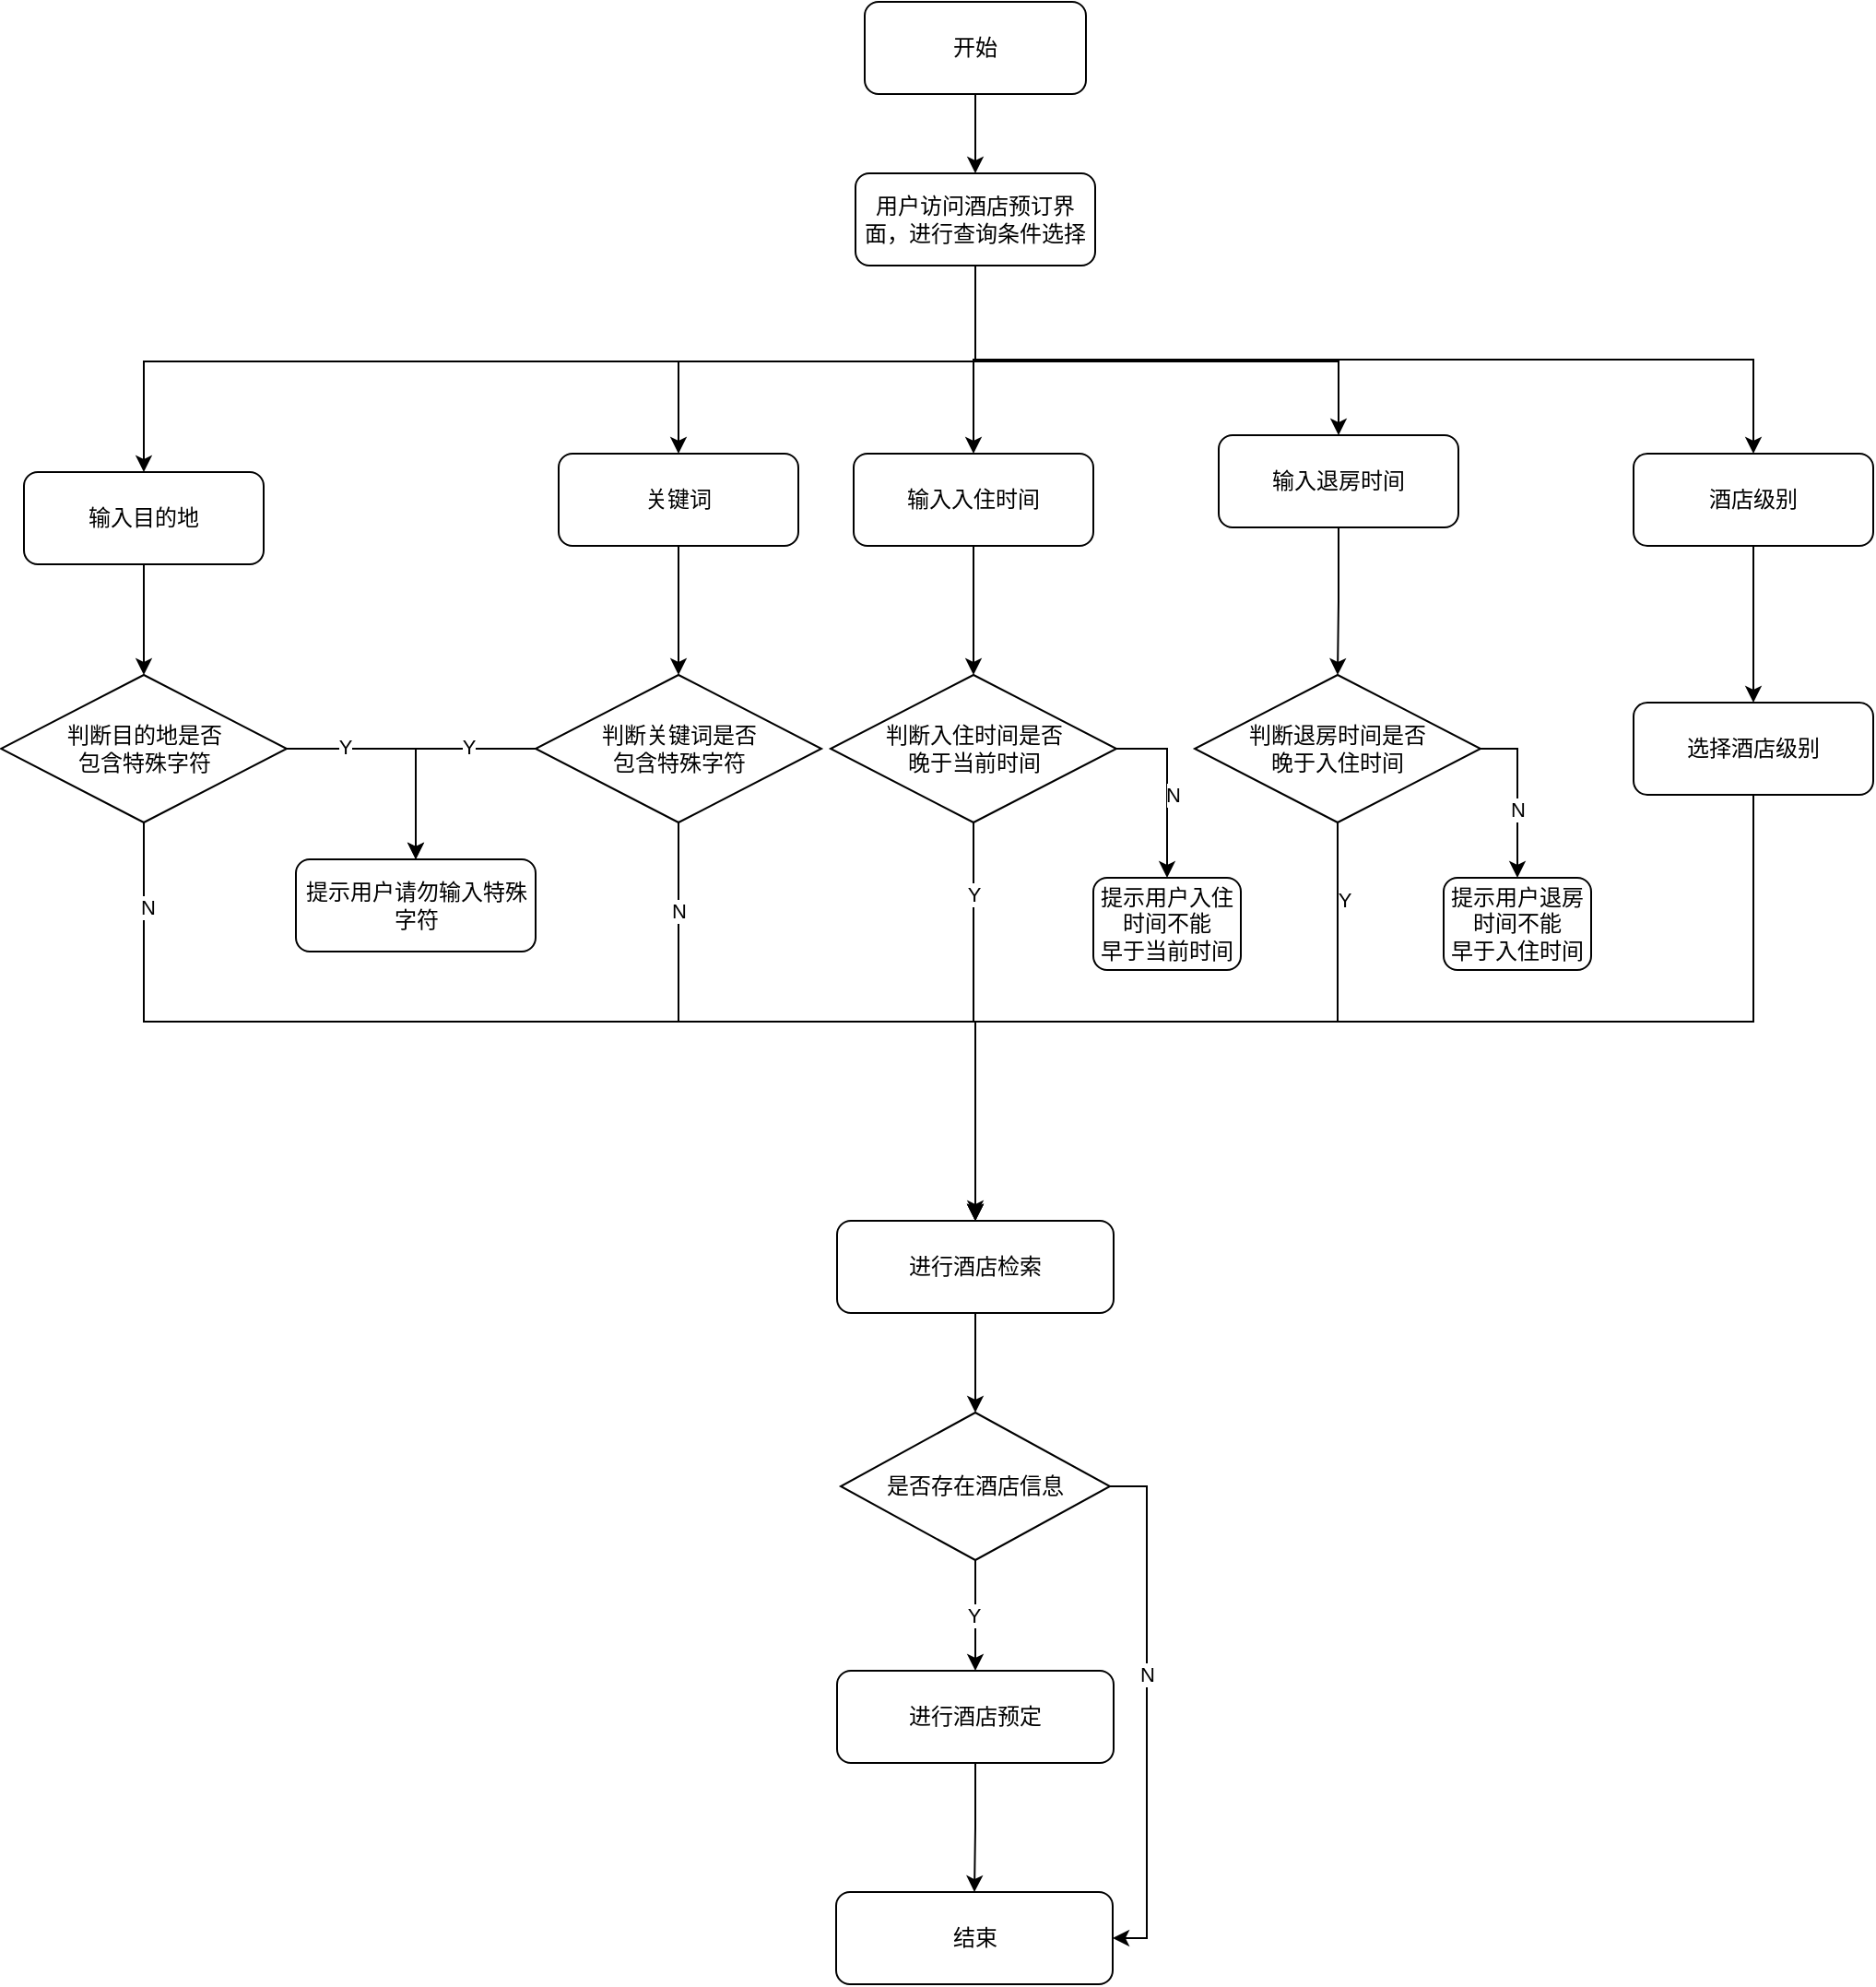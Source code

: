<mxfile version="27.1.0">
  <diagram name="第 1 页" id="b2PWP5_Q4X0Mw90g2AlI">
    <mxGraphModel dx="3095" dy="973" grid="1" gridSize="10" guides="1" tooltips="1" connect="1" arrows="1" fold="1" page="1" pageScale="1" pageWidth="1200" pageHeight="1920" math="0" shadow="0">
      <root>
        <mxCell id="0" />
        <mxCell id="1" parent="0" />
        <mxCell id="Slzx8whJ3Y6lu1s_nNLa-3" style="edgeStyle=orthogonalEdgeStyle;rounded=0;orthogonalLoop=1;jettySize=auto;html=1;exitX=0.5;exitY=1;exitDx=0;exitDy=0;entryX=0.5;entryY=0;entryDx=0;entryDy=0;" edge="1" parent="1" source="Slzx8whJ3Y6lu1s_nNLa-1" target="Slzx8whJ3Y6lu1s_nNLa-2">
          <mxGeometry relative="1" as="geometry" />
        </mxCell>
        <mxCell id="Slzx8whJ3Y6lu1s_nNLa-1" value="开始" style="rounded=1;whiteSpace=wrap;html=1;" vertex="1" parent="1">
          <mxGeometry x="386" y="55" width="120" height="50" as="geometry" />
        </mxCell>
        <mxCell id="Slzx8whJ3Y6lu1s_nNLa-45" style="edgeStyle=orthogonalEdgeStyle;rounded=0;orthogonalLoop=1;jettySize=auto;html=1;exitX=0.5;exitY=1;exitDx=0;exitDy=0;entryX=0.5;entryY=0;entryDx=0;entryDy=0;" edge="1" parent="1" source="Slzx8whJ3Y6lu1s_nNLa-2" target="Slzx8whJ3Y6lu1s_nNLa-4">
          <mxGeometry relative="1" as="geometry">
            <Array as="points">
              <mxPoint x="446" y="250" />
              <mxPoint x="-5" y="250" />
            </Array>
          </mxGeometry>
        </mxCell>
        <mxCell id="Slzx8whJ3Y6lu1s_nNLa-46" style="edgeStyle=orthogonalEdgeStyle;rounded=0;orthogonalLoop=1;jettySize=auto;html=1;exitX=0.5;exitY=1;exitDx=0;exitDy=0;entryX=0.5;entryY=0;entryDx=0;entryDy=0;" edge="1" parent="1" source="Slzx8whJ3Y6lu1s_nNLa-2" target="Slzx8whJ3Y6lu1s_nNLa-6">
          <mxGeometry relative="1" as="geometry">
            <Array as="points">
              <mxPoint x="446" y="250" />
              <mxPoint x="285" y="250" />
            </Array>
          </mxGeometry>
        </mxCell>
        <mxCell id="Slzx8whJ3Y6lu1s_nNLa-47" style="edgeStyle=orthogonalEdgeStyle;rounded=0;orthogonalLoop=1;jettySize=auto;html=1;exitX=0.5;exitY=1;exitDx=0;exitDy=0;entryX=0.5;entryY=0;entryDx=0;entryDy=0;" edge="1" parent="1" source="Slzx8whJ3Y6lu1s_nNLa-2" target="Slzx8whJ3Y6lu1s_nNLa-5">
          <mxGeometry relative="1" as="geometry" />
        </mxCell>
        <mxCell id="Slzx8whJ3Y6lu1s_nNLa-48" style="edgeStyle=orthogonalEdgeStyle;rounded=0;orthogonalLoop=1;jettySize=auto;html=1;exitX=0.5;exitY=1;exitDx=0;exitDy=0;entryX=0.5;entryY=0;entryDx=0;entryDy=0;" edge="1" parent="1" source="Slzx8whJ3Y6lu1s_nNLa-2" target="Slzx8whJ3Y6lu1s_nNLa-7">
          <mxGeometry relative="1" as="geometry">
            <Array as="points">
              <mxPoint x="446" y="250" />
              <mxPoint x="643" y="250" />
            </Array>
          </mxGeometry>
        </mxCell>
        <mxCell id="Slzx8whJ3Y6lu1s_nNLa-49" style="edgeStyle=orthogonalEdgeStyle;rounded=0;orthogonalLoop=1;jettySize=auto;html=1;exitX=0.5;exitY=1;exitDx=0;exitDy=0;entryX=0.5;entryY=0;entryDx=0;entryDy=0;" edge="1" parent="1" source="Slzx8whJ3Y6lu1s_nNLa-2" target="Slzx8whJ3Y6lu1s_nNLa-8">
          <mxGeometry relative="1" as="geometry" />
        </mxCell>
        <mxCell id="Slzx8whJ3Y6lu1s_nNLa-2" value="用户访问酒店预订界面，进行查询条件选择" style="rounded=1;whiteSpace=wrap;html=1;" vertex="1" parent="1">
          <mxGeometry x="381" y="148" width="130" height="50" as="geometry" />
        </mxCell>
        <mxCell id="Slzx8whJ3Y6lu1s_nNLa-13" style="edgeStyle=orthogonalEdgeStyle;rounded=0;orthogonalLoop=1;jettySize=auto;html=1;exitX=0.5;exitY=1;exitDx=0;exitDy=0;entryX=0.5;entryY=0;entryDx=0;entryDy=0;" edge="1" parent="1" source="Slzx8whJ3Y6lu1s_nNLa-4" target="Slzx8whJ3Y6lu1s_nNLa-10">
          <mxGeometry relative="1" as="geometry" />
        </mxCell>
        <mxCell id="Slzx8whJ3Y6lu1s_nNLa-4" value="输入目的地" style="rounded=1;whiteSpace=wrap;html=1;" vertex="1" parent="1">
          <mxGeometry x="-70" y="310" width="130" height="50" as="geometry" />
        </mxCell>
        <mxCell id="Slzx8whJ3Y6lu1s_nNLa-27" style="edgeStyle=orthogonalEdgeStyle;rounded=0;orthogonalLoop=1;jettySize=auto;html=1;exitX=0.5;exitY=1;exitDx=0;exitDy=0;entryX=0.5;entryY=0;entryDx=0;entryDy=0;" edge="1" parent="1" source="Slzx8whJ3Y6lu1s_nNLa-5" target="Slzx8whJ3Y6lu1s_nNLa-26">
          <mxGeometry relative="1" as="geometry" />
        </mxCell>
        <mxCell id="Slzx8whJ3Y6lu1s_nNLa-5" value="输入入住时间" style="rounded=1;whiteSpace=wrap;html=1;" vertex="1" parent="1">
          <mxGeometry x="380" y="300" width="130" height="50" as="geometry" />
        </mxCell>
        <mxCell id="Slzx8whJ3Y6lu1s_nNLa-12" style="edgeStyle=orthogonalEdgeStyle;rounded=0;orthogonalLoop=1;jettySize=auto;html=1;exitX=0.5;exitY=1;exitDx=0;exitDy=0;entryX=0.5;entryY=0;entryDx=0;entryDy=0;" edge="1" parent="1" source="Slzx8whJ3Y6lu1s_nNLa-6" target="Slzx8whJ3Y6lu1s_nNLa-11">
          <mxGeometry relative="1" as="geometry" />
        </mxCell>
        <mxCell id="Slzx8whJ3Y6lu1s_nNLa-6" value="关键词" style="rounded=1;whiteSpace=wrap;html=1;" vertex="1" parent="1">
          <mxGeometry x="220" y="300" width="130" height="50" as="geometry" />
        </mxCell>
        <mxCell id="Slzx8whJ3Y6lu1s_nNLa-35" style="edgeStyle=orthogonalEdgeStyle;rounded=0;orthogonalLoop=1;jettySize=auto;html=1;exitX=0.5;exitY=1;exitDx=0;exitDy=0;entryX=0.5;entryY=0;entryDx=0;entryDy=0;" edge="1" parent="1" source="Slzx8whJ3Y6lu1s_nNLa-7" target="Slzx8whJ3Y6lu1s_nNLa-32">
          <mxGeometry relative="1" as="geometry" />
        </mxCell>
        <mxCell id="Slzx8whJ3Y6lu1s_nNLa-7" value="输入退房时间" style="rounded=1;whiteSpace=wrap;html=1;" vertex="1" parent="1">
          <mxGeometry x="578" y="290" width="130" height="50" as="geometry" />
        </mxCell>
        <mxCell id="Slzx8whJ3Y6lu1s_nNLa-42" style="edgeStyle=orthogonalEdgeStyle;rounded=0;orthogonalLoop=1;jettySize=auto;html=1;exitX=0.5;exitY=1;exitDx=0;exitDy=0;entryX=0.5;entryY=0;entryDx=0;entryDy=0;" edge="1" parent="1" source="Slzx8whJ3Y6lu1s_nNLa-8" target="Slzx8whJ3Y6lu1s_nNLa-36">
          <mxGeometry relative="1" as="geometry" />
        </mxCell>
        <mxCell id="Slzx8whJ3Y6lu1s_nNLa-8" value="酒店级别" style="rounded=1;whiteSpace=wrap;html=1;" vertex="1" parent="1">
          <mxGeometry x="803" y="300" width="130" height="50" as="geometry" />
        </mxCell>
        <mxCell id="Slzx8whJ3Y6lu1s_nNLa-24" style="edgeStyle=orthogonalEdgeStyle;rounded=0;orthogonalLoop=1;jettySize=auto;html=1;exitX=0.5;exitY=1;exitDx=0;exitDy=0;entryX=0.5;entryY=0;entryDx=0;entryDy=0;" edge="1" parent="1" source="Slzx8whJ3Y6lu1s_nNLa-10" target="Slzx8whJ3Y6lu1s_nNLa-21">
          <mxGeometry relative="1" as="geometry" />
        </mxCell>
        <mxCell id="Slzx8whJ3Y6lu1s_nNLa-63" value="N" style="edgeLabel;html=1;align=center;verticalAlign=middle;resizable=0;points=[];" vertex="1" connectable="0" parent="Slzx8whJ3Y6lu1s_nNLa-24">
          <mxGeometry x="-0.862" y="2" relative="1" as="geometry">
            <mxPoint as="offset" />
          </mxGeometry>
        </mxCell>
        <mxCell id="Slzx8whJ3Y6lu1s_nNLa-10" value="&lt;div&gt;判断目的地是否&lt;/div&gt;&lt;div&gt;包含特殊字符&lt;/div&gt;" style="rhombus;whiteSpace=wrap;html=1;" vertex="1" parent="1">
          <mxGeometry x="-82.5" y="420" width="155" height="80" as="geometry" />
        </mxCell>
        <mxCell id="Slzx8whJ3Y6lu1s_nNLa-23" style="edgeStyle=orthogonalEdgeStyle;rounded=0;orthogonalLoop=1;jettySize=auto;html=1;exitX=0.5;exitY=1;exitDx=0;exitDy=0;" edge="1" parent="1" source="Slzx8whJ3Y6lu1s_nNLa-11" target="Slzx8whJ3Y6lu1s_nNLa-21">
          <mxGeometry relative="1" as="geometry" />
        </mxCell>
        <mxCell id="Slzx8whJ3Y6lu1s_nNLa-64" value="N" style="edgeLabel;html=1;align=center;verticalAlign=middle;resizable=0;points=[];" vertex="1" connectable="0" parent="Slzx8whJ3Y6lu1s_nNLa-23">
          <mxGeometry x="-0.745" relative="1" as="geometry">
            <mxPoint as="offset" />
          </mxGeometry>
        </mxCell>
        <mxCell id="Slzx8whJ3Y6lu1s_nNLa-25" style="edgeStyle=orthogonalEdgeStyle;rounded=0;orthogonalLoop=1;jettySize=auto;html=1;exitX=0;exitY=0.5;exitDx=0;exitDy=0;entryX=0.5;entryY=0;entryDx=0;entryDy=0;" edge="1" parent="1" source="Slzx8whJ3Y6lu1s_nNLa-11" target="Slzx8whJ3Y6lu1s_nNLa-14">
          <mxGeometry relative="1" as="geometry" />
        </mxCell>
        <mxCell id="Slzx8whJ3Y6lu1s_nNLa-62" value="Y" style="edgeLabel;html=1;align=center;verticalAlign=middle;resizable=0;points=[];" vertex="1" connectable="0" parent="Slzx8whJ3Y6lu1s_nNLa-25">
          <mxGeometry x="-0.4" y="-1" relative="1" as="geometry">
            <mxPoint x="1" as="offset" />
          </mxGeometry>
        </mxCell>
        <mxCell id="Slzx8whJ3Y6lu1s_nNLa-11" value="&lt;div&gt;判断关键词是否&lt;/div&gt;&lt;div&gt;包含特殊字符&lt;/div&gt;" style="rhombus;whiteSpace=wrap;html=1;" vertex="1" parent="1">
          <mxGeometry x="207.5" y="420" width="155" height="80" as="geometry" />
        </mxCell>
        <mxCell id="Slzx8whJ3Y6lu1s_nNLa-14" value="提示用户请勿输入特殊字符" style="rounded=1;whiteSpace=wrap;html=1;" vertex="1" parent="1">
          <mxGeometry x="77.5" y="520" width="130" height="50" as="geometry" />
        </mxCell>
        <mxCell id="Slzx8whJ3Y6lu1s_nNLa-15" style="edgeStyle=orthogonalEdgeStyle;rounded=0;orthogonalLoop=1;jettySize=auto;html=1;exitX=1;exitY=0.5;exitDx=0;exitDy=0;entryX=0.5;entryY=0;entryDx=0;entryDy=0;" edge="1" parent="1" source="Slzx8whJ3Y6lu1s_nNLa-10" target="Slzx8whJ3Y6lu1s_nNLa-14">
          <mxGeometry relative="1" as="geometry" />
        </mxCell>
        <mxCell id="Slzx8whJ3Y6lu1s_nNLa-19" value="Y" style="edgeLabel;html=1;align=center;verticalAlign=middle;resizable=0;points=[];" vertex="1" connectable="0" parent="Slzx8whJ3Y6lu1s_nNLa-15">
          <mxGeometry x="-0.519" y="1" relative="1" as="geometry">
            <mxPoint as="offset" />
          </mxGeometry>
        </mxCell>
        <mxCell id="Slzx8whJ3Y6lu1s_nNLa-57" style="edgeStyle=orthogonalEdgeStyle;rounded=0;orthogonalLoop=1;jettySize=auto;html=1;exitX=0.5;exitY=1;exitDx=0;exitDy=0;entryX=0.5;entryY=0;entryDx=0;entryDy=0;" edge="1" parent="1" source="Slzx8whJ3Y6lu1s_nNLa-21" target="Slzx8whJ3Y6lu1s_nNLa-52">
          <mxGeometry relative="1" as="geometry" />
        </mxCell>
        <mxCell id="Slzx8whJ3Y6lu1s_nNLa-21" value="进行酒店检索" style="rounded=1;whiteSpace=wrap;html=1;" vertex="1" parent="1">
          <mxGeometry x="371" y="716" width="150" height="50" as="geometry" />
        </mxCell>
        <mxCell id="Slzx8whJ3Y6lu1s_nNLa-31" style="edgeStyle=orthogonalEdgeStyle;rounded=0;orthogonalLoop=1;jettySize=auto;html=1;exitX=0.5;exitY=1;exitDx=0;exitDy=0;entryX=0.5;entryY=0;entryDx=0;entryDy=0;" edge="1" parent="1" source="Slzx8whJ3Y6lu1s_nNLa-26" target="Slzx8whJ3Y6lu1s_nNLa-21">
          <mxGeometry relative="1" as="geometry" />
        </mxCell>
        <mxCell id="Slzx8whJ3Y6lu1s_nNLa-65" value="Y" style="edgeLabel;html=1;align=center;verticalAlign=middle;resizable=0;points=[];" vertex="1" connectable="0" parent="Slzx8whJ3Y6lu1s_nNLa-31">
          <mxGeometry x="-0.641" relative="1" as="geometry">
            <mxPoint as="offset" />
          </mxGeometry>
        </mxCell>
        <mxCell id="Slzx8whJ3Y6lu1s_nNLa-40" style="edgeStyle=orthogonalEdgeStyle;rounded=0;orthogonalLoop=1;jettySize=auto;html=1;exitX=1;exitY=0.5;exitDx=0;exitDy=0;entryX=0.5;entryY=0;entryDx=0;entryDy=0;" edge="1" parent="1" source="Slzx8whJ3Y6lu1s_nNLa-26" target="Slzx8whJ3Y6lu1s_nNLa-28">
          <mxGeometry relative="1" as="geometry" />
        </mxCell>
        <mxCell id="Slzx8whJ3Y6lu1s_nNLa-66" value="N" style="edgeLabel;html=1;align=center;verticalAlign=middle;resizable=0;points=[];" vertex="1" connectable="0" parent="Slzx8whJ3Y6lu1s_nNLa-40">
          <mxGeometry x="0.056" y="3" relative="1" as="geometry">
            <mxPoint y="1" as="offset" />
          </mxGeometry>
        </mxCell>
        <mxCell id="Slzx8whJ3Y6lu1s_nNLa-26" value="&lt;div&gt;判断入住时间是否&lt;/div&gt;&lt;div&gt;晚于当前时间&lt;/div&gt;" style="rhombus;whiteSpace=wrap;html=1;" vertex="1" parent="1">
          <mxGeometry x="367.5" y="420" width="155" height="80" as="geometry" />
        </mxCell>
        <mxCell id="Slzx8whJ3Y6lu1s_nNLa-28" value="&lt;div&gt;提示用户入住时间不能&lt;/div&gt;&lt;div&gt;早于当前时间&lt;/div&gt;" style="rounded=1;whiteSpace=wrap;html=1;" vertex="1" parent="1">
          <mxGeometry x="510" y="530" width="80" height="50" as="geometry" />
        </mxCell>
        <mxCell id="Slzx8whJ3Y6lu1s_nNLa-37" style="edgeStyle=orthogonalEdgeStyle;rounded=0;orthogonalLoop=1;jettySize=auto;html=1;exitX=0.5;exitY=1;exitDx=0;exitDy=0;entryX=0.5;entryY=0;entryDx=0;entryDy=0;" edge="1" parent="1" source="Slzx8whJ3Y6lu1s_nNLa-32" target="Slzx8whJ3Y6lu1s_nNLa-21">
          <mxGeometry relative="1" as="geometry" />
        </mxCell>
        <mxCell id="Slzx8whJ3Y6lu1s_nNLa-68" value="Y" style="edgeLabel;html=1;align=center;verticalAlign=middle;resizable=0;points=[];" vertex="1" connectable="0" parent="Slzx8whJ3Y6lu1s_nNLa-37">
          <mxGeometry x="-0.796" y="3" relative="1" as="geometry">
            <mxPoint as="offset" />
          </mxGeometry>
        </mxCell>
        <mxCell id="Slzx8whJ3Y6lu1s_nNLa-41" style="edgeStyle=orthogonalEdgeStyle;rounded=0;orthogonalLoop=1;jettySize=auto;html=1;exitX=1;exitY=0.5;exitDx=0;exitDy=0;entryX=0.5;entryY=0;entryDx=0;entryDy=0;" edge="1" parent="1" source="Slzx8whJ3Y6lu1s_nNLa-32" target="Slzx8whJ3Y6lu1s_nNLa-33">
          <mxGeometry relative="1" as="geometry" />
        </mxCell>
        <mxCell id="Slzx8whJ3Y6lu1s_nNLa-67" value="N" style="edgeLabel;html=1;align=center;verticalAlign=middle;resizable=0;points=[];" vertex="1" connectable="0" parent="Slzx8whJ3Y6lu1s_nNLa-41">
          <mxGeometry x="0.178" relative="1" as="geometry">
            <mxPoint as="offset" />
          </mxGeometry>
        </mxCell>
        <mxCell id="Slzx8whJ3Y6lu1s_nNLa-32" value="&lt;div&gt;判断退房时间是否&lt;/div&gt;&lt;div&gt;晚于入住时间&lt;/div&gt;" style="rhombus;whiteSpace=wrap;html=1;" vertex="1" parent="1">
          <mxGeometry x="565" y="420" width="155" height="80" as="geometry" />
        </mxCell>
        <mxCell id="Slzx8whJ3Y6lu1s_nNLa-33" value="&lt;div&gt;提示用户退房时间不能&lt;/div&gt;&lt;div&gt;早于入住时间&lt;/div&gt;" style="rounded=1;whiteSpace=wrap;html=1;" vertex="1" parent="1">
          <mxGeometry x="700" y="530" width="80" height="50" as="geometry" />
        </mxCell>
        <mxCell id="Slzx8whJ3Y6lu1s_nNLa-43" style="edgeStyle=orthogonalEdgeStyle;rounded=0;orthogonalLoop=1;jettySize=auto;html=1;exitX=0.5;exitY=1;exitDx=0;exitDy=0;entryX=0.5;entryY=0;entryDx=0;entryDy=0;" edge="1" parent="1">
          <mxGeometry relative="1" as="geometry">
            <mxPoint x="868" y="483" as="sourcePoint" />
            <mxPoint x="446" y="714" as="targetPoint" />
            <Array as="points">
              <mxPoint x="868" y="608" />
              <mxPoint x="446" y="608" />
            </Array>
          </mxGeometry>
        </mxCell>
        <mxCell id="Slzx8whJ3Y6lu1s_nNLa-36" value="选择酒店级别" style="rounded=1;whiteSpace=wrap;html=1;" vertex="1" parent="1">
          <mxGeometry x="803" y="435" width="130" height="50" as="geometry" />
        </mxCell>
        <mxCell id="Slzx8whJ3Y6lu1s_nNLa-55" style="edgeStyle=orthogonalEdgeStyle;rounded=0;orthogonalLoop=1;jettySize=auto;html=1;exitX=0.5;exitY=1;exitDx=0;exitDy=0;entryX=0.5;entryY=0;entryDx=0;entryDy=0;" edge="1" parent="1" source="Slzx8whJ3Y6lu1s_nNLa-52" target="Slzx8whJ3Y6lu1s_nNLa-53">
          <mxGeometry relative="1" as="geometry" />
        </mxCell>
        <mxCell id="Slzx8whJ3Y6lu1s_nNLa-60" value="Y" style="edgeLabel;html=1;align=center;verticalAlign=middle;resizable=0;points=[];" vertex="1" connectable="0" parent="Slzx8whJ3Y6lu1s_nNLa-55">
          <mxGeometry x="-0.012" y="-1" relative="1" as="geometry">
            <mxPoint as="offset" />
          </mxGeometry>
        </mxCell>
        <mxCell id="Slzx8whJ3Y6lu1s_nNLa-59" style="edgeStyle=orthogonalEdgeStyle;rounded=0;orthogonalLoop=1;jettySize=auto;html=1;exitX=1;exitY=0.5;exitDx=0;exitDy=0;entryX=1;entryY=0.5;entryDx=0;entryDy=0;" edge="1" parent="1" source="Slzx8whJ3Y6lu1s_nNLa-52" target="Slzx8whJ3Y6lu1s_nNLa-54">
          <mxGeometry relative="1" as="geometry" />
        </mxCell>
        <mxCell id="Slzx8whJ3Y6lu1s_nNLa-61" value="N" style="edgeLabel;html=1;align=center;verticalAlign=middle;resizable=0;points=[];" vertex="1" connectable="0" parent="Slzx8whJ3Y6lu1s_nNLa-59">
          <mxGeometry x="-0.138" relative="1" as="geometry">
            <mxPoint as="offset" />
          </mxGeometry>
        </mxCell>
        <mxCell id="Slzx8whJ3Y6lu1s_nNLa-52" value="是否存在酒店信息" style="rhombus;whiteSpace=wrap;html=1;" vertex="1" parent="1">
          <mxGeometry x="373" y="820" width="146" height="80" as="geometry" />
        </mxCell>
        <mxCell id="Slzx8whJ3Y6lu1s_nNLa-56" style="edgeStyle=orthogonalEdgeStyle;rounded=0;orthogonalLoop=1;jettySize=auto;html=1;exitX=0.5;exitY=1;exitDx=0;exitDy=0;" edge="1" parent="1" source="Slzx8whJ3Y6lu1s_nNLa-53" target="Slzx8whJ3Y6lu1s_nNLa-54">
          <mxGeometry relative="1" as="geometry" />
        </mxCell>
        <mxCell id="Slzx8whJ3Y6lu1s_nNLa-53" value="进行酒店预定" style="rounded=1;whiteSpace=wrap;html=1;" vertex="1" parent="1">
          <mxGeometry x="371" y="960" width="150" height="50" as="geometry" />
        </mxCell>
        <mxCell id="Slzx8whJ3Y6lu1s_nNLa-54" value="结束" style="rounded=1;whiteSpace=wrap;html=1;" vertex="1" parent="1">
          <mxGeometry x="370.5" y="1080" width="150" height="50" as="geometry" />
        </mxCell>
      </root>
    </mxGraphModel>
  </diagram>
</mxfile>
